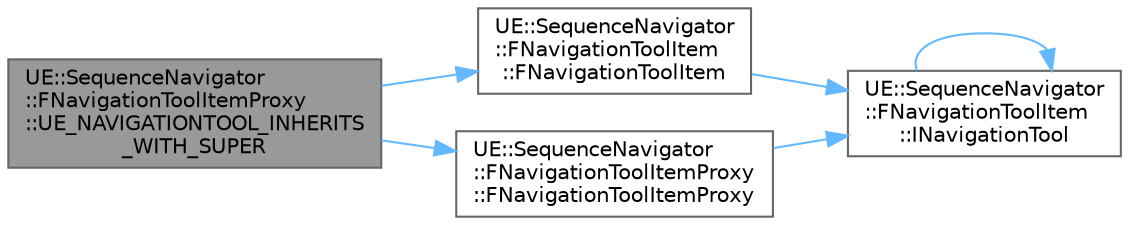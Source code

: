 digraph "UE::SequenceNavigator::FNavigationToolItemProxy::UE_NAVIGATIONTOOL_INHERITS_WITH_SUPER"
{
 // INTERACTIVE_SVG=YES
 // LATEX_PDF_SIZE
  bgcolor="transparent";
  edge [fontname=Helvetica,fontsize=10,labelfontname=Helvetica,labelfontsize=10];
  node [fontname=Helvetica,fontsize=10,shape=box,height=0.2,width=0.4];
  rankdir="LR";
  Node1 [id="Node000001",label="UE::SequenceNavigator\l::FNavigationToolItemProxy\l::UE_NAVIGATIONTOOL_INHERITS\l_WITH_SUPER",height=0.2,width=0.4,color="gray40", fillcolor="grey60", style="filled", fontcolor="black",tooltip=" "];
  Node1 -> Node2 [id="edge1_Node000001_Node000002",color="steelblue1",style="solid",tooltip=" "];
  Node2 [id="Node000002",label="UE::SequenceNavigator\l::FNavigationToolItem\l::FNavigationToolItem",height=0.2,width=0.4,color="grey40", fillcolor="white", style="filled",URL="$de/d3e/classUE_1_1SequenceNavigator_1_1FNavigationToolItem.html#a86bbb3c7947cb059d77b69772c73a700",tooltip=" "];
  Node2 -> Node3 [id="edge2_Node000002_Node000003",color="steelblue1",style="solid",tooltip=" "];
  Node3 [id="Node000003",label="UE::SequenceNavigator\l::FNavigationToolItem\l::INavigationTool",height=0.2,width=0.4,color="grey40", fillcolor="white", style="filled",URL="$de/d3e/classUE_1_1SequenceNavigator_1_1FNavigationToolItem.html#a9c0eb2e0d62a44c81f6216ce209c6b2a",tooltip=" "];
  Node3 -> Node3 [id="edge3_Node000003_Node000003",color="steelblue1",style="solid",tooltip=" "];
  Node1 -> Node4 [id="edge4_Node000001_Node000004",color="steelblue1",style="solid",tooltip=" "];
  Node4 [id="Node000004",label="UE::SequenceNavigator\l::FNavigationToolItemProxy\l::FNavigationToolItemProxy",height=0.2,width=0.4,color="grey40", fillcolor="white", style="filled",URL="$d4/d52/classUE_1_1SequenceNavigator_1_1FNavigationToolItemProxy.html#ac1225a398742bdd1ca9e4428dbff13e2",tooltip=" "];
  Node4 -> Node3 [id="edge5_Node000004_Node000003",color="steelblue1",style="solid",tooltip=" "];
}

